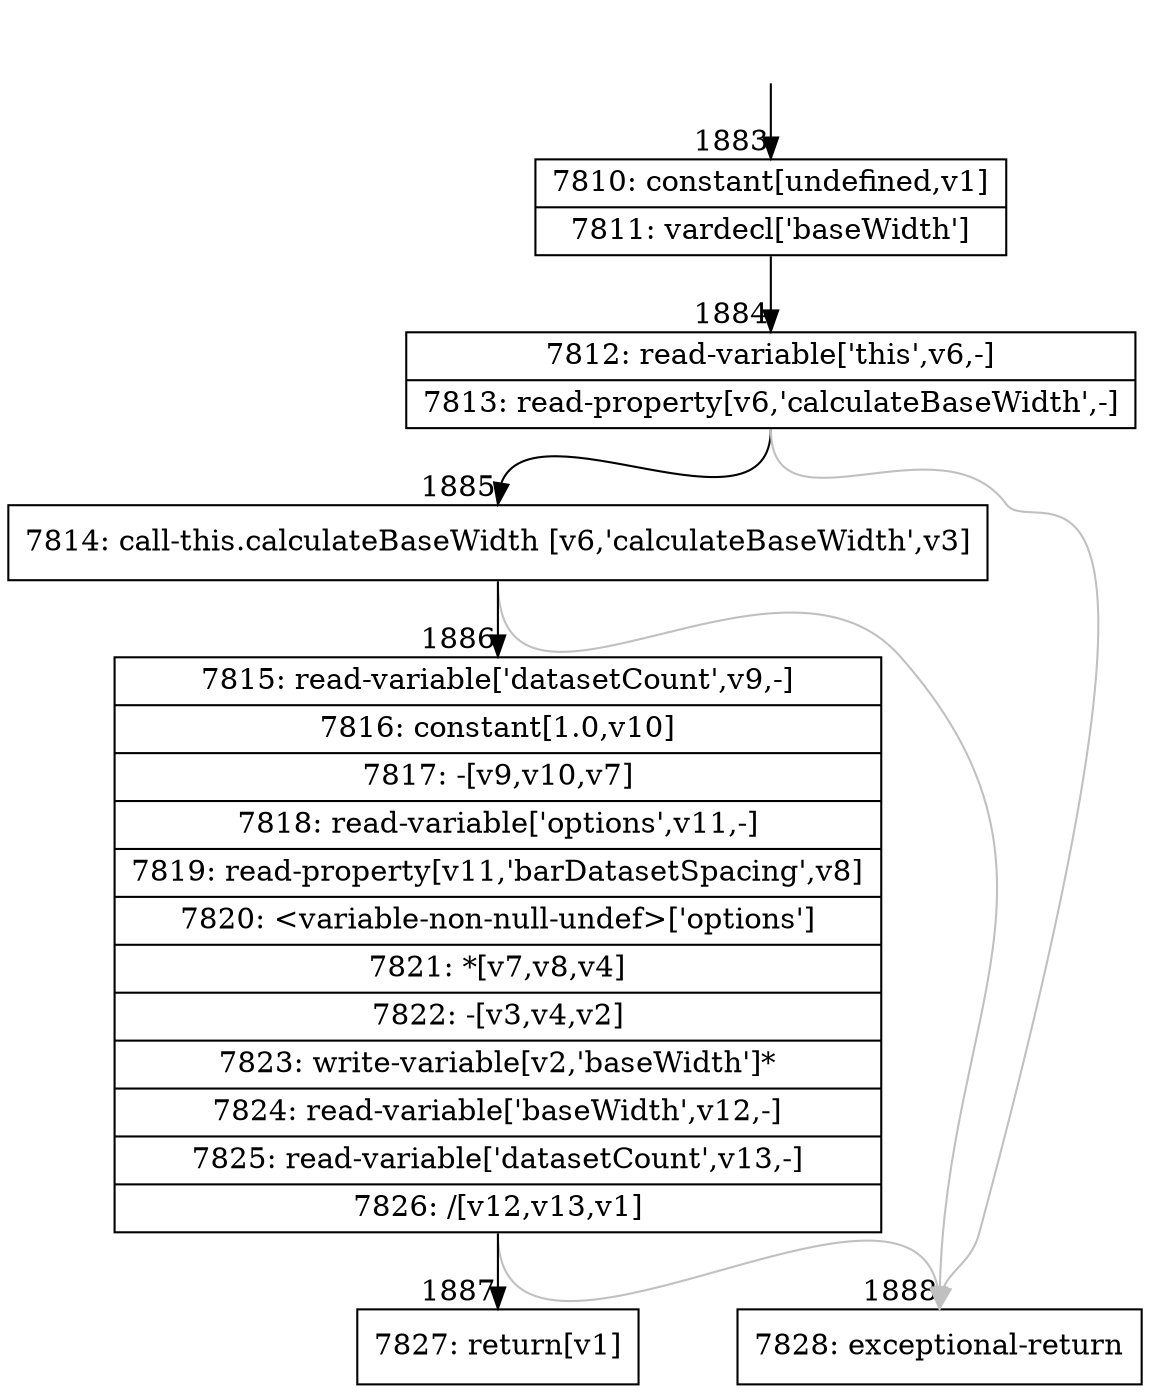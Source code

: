 digraph {
rankdir="TD"
BB_entry170[shape=none,label=""];
BB_entry170 -> BB1883 [tailport=s, headport=n, headlabel="    1883"]
BB1883 [shape=record label="{7810: constant[undefined,v1]|7811: vardecl['baseWidth']}" ] 
BB1883 -> BB1884 [tailport=s, headport=n, headlabel="      1884"]
BB1884 [shape=record label="{7812: read-variable['this',v6,-]|7813: read-property[v6,'calculateBaseWidth',-]}" ] 
BB1884 -> BB1885 [tailport=s, headport=n, headlabel="      1885"]
BB1884 -> BB1888 [tailport=s, headport=n, color=gray, headlabel="      1888"]
BB1885 [shape=record label="{7814: call-this.calculateBaseWidth [v6,'calculateBaseWidth',v3]}" ] 
BB1885 -> BB1886 [tailport=s, headport=n, headlabel="      1886"]
BB1885 -> BB1888 [tailport=s, headport=n, color=gray]
BB1886 [shape=record label="{7815: read-variable['datasetCount',v9,-]|7816: constant[1.0,v10]|7817: -[v9,v10,v7]|7818: read-variable['options',v11,-]|7819: read-property[v11,'barDatasetSpacing',v8]|7820: \<variable-non-null-undef\>['options']|7821: *[v7,v8,v4]|7822: -[v3,v4,v2]|7823: write-variable[v2,'baseWidth']*|7824: read-variable['baseWidth',v12,-]|7825: read-variable['datasetCount',v13,-]|7826: /[v12,v13,v1]}" ] 
BB1886 -> BB1887 [tailport=s, headport=n, headlabel="      1887"]
BB1886 -> BB1888 [tailport=s, headport=n, color=gray]
BB1887 [shape=record label="{7827: return[v1]}" ] 
BB1888 [shape=record label="{7828: exceptional-return}" ] 
//#$~ 2093
}
